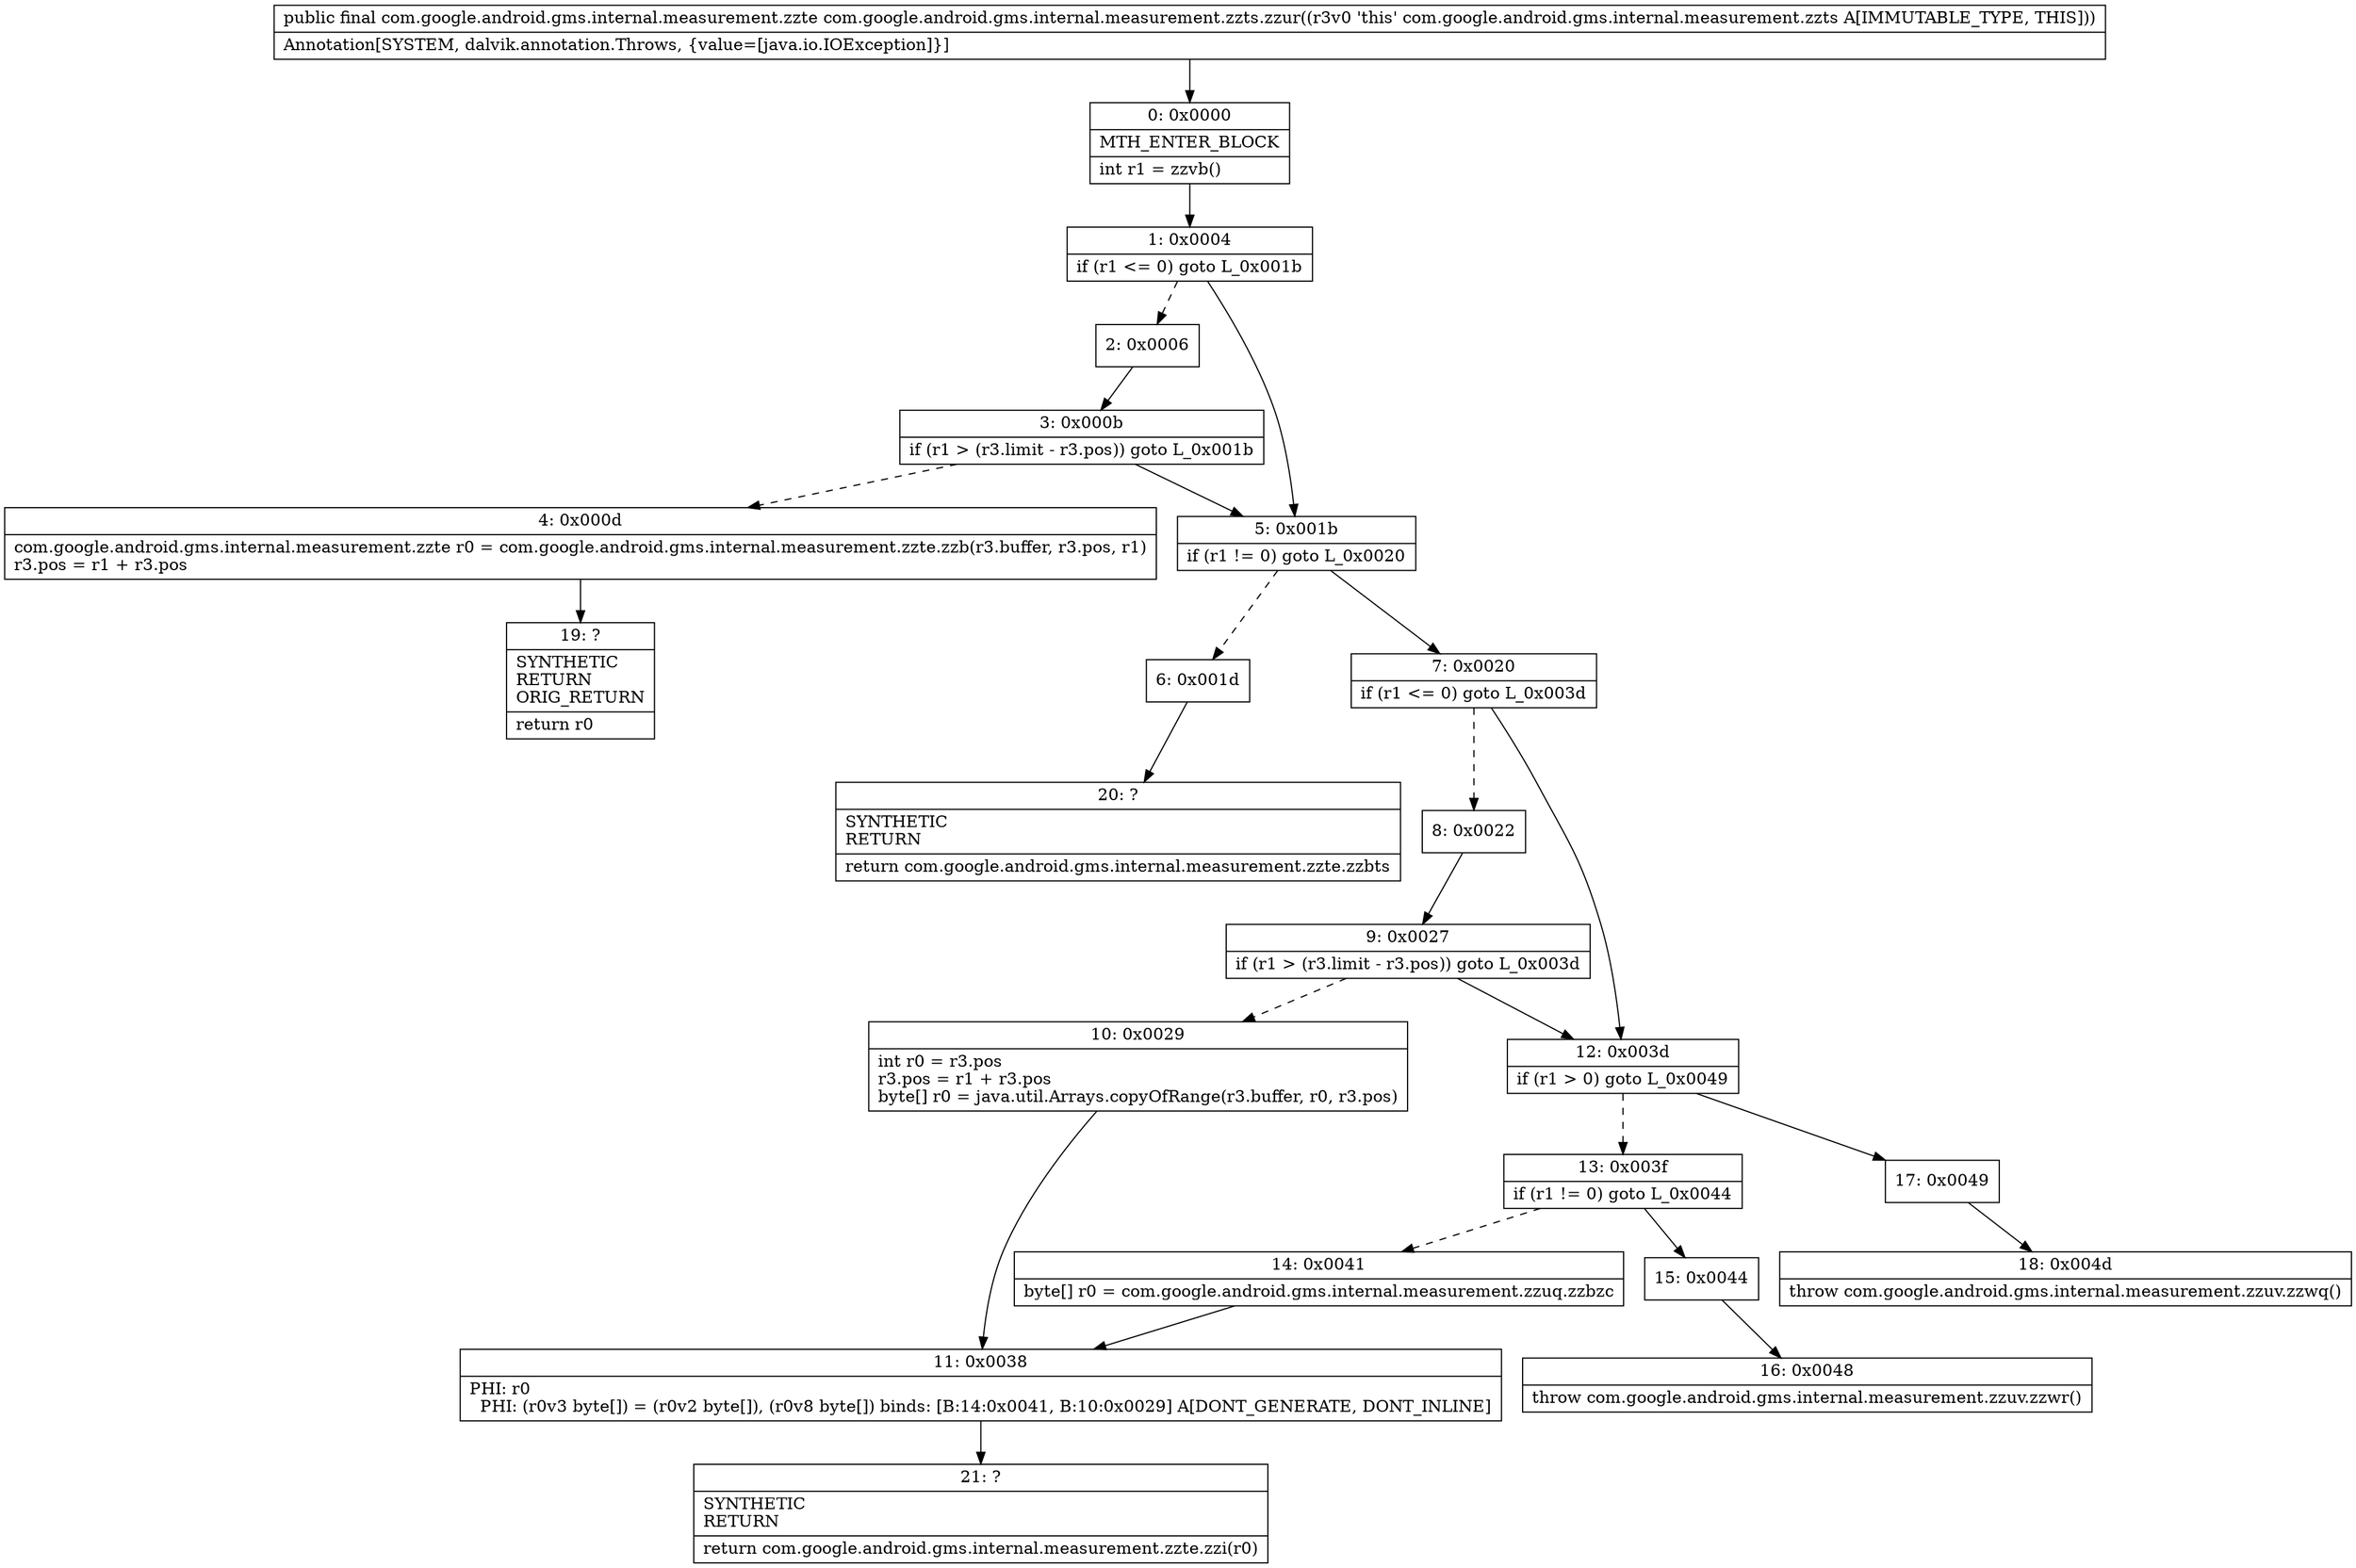digraph "CFG forcom.google.android.gms.internal.measurement.zzts.zzur()Lcom\/google\/android\/gms\/internal\/measurement\/zzte;" {
Node_0 [shape=record,label="{0\:\ 0x0000|MTH_ENTER_BLOCK\l|int r1 = zzvb()\l}"];
Node_1 [shape=record,label="{1\:\ 0x0004|if (r1 \<= 0) goto L_0x001b\l}"];
Node_2 [shape=record,label="{2\:\ 0x0006}"];
Node_3 [shape=record,label="{3\:\ 0x000b|if (r1 \> (r3.limit \- r3.pos)) goto L_0x001b\l}"];
Node_4 [shape=record,label="{4\:\ 0x000d|com.google.android.gms.internal.measurement.zzte r0 = com.google.android.gms.internal.measurement.zzte.zzb(r3.buffer, r3.pos, r1)\lr3.pos = r1 + r3.pos\l}"];
Node_5 [shape=record,label="{5\:\ 0x001b|if (r1 != 0) goto L_0x0020\l}"];
Node_6 [shape=record,label="{6\:\ 0x001d}"];
Node_7 [shape=record,label="{7\:\ 0x0020|if (r1 \<= 0) goto L_0x003d\l}"];
Node_8 [shape=record,label="{8\:\ 0x0022}"];
Node_9 [shape=record,label="{9\:\ 0x0027|if (r1 \> (r3.limit \- r3.pos)) goto L_0x003d\l}"];
Node_10 [shape=record,label="{10\:\ 0x0029|int r0 = r3.pos\lr3.pos = r1 + r3.pos\lbyte[] r0 = java.util.Arrays.copyOfRange(r3.buffer, r0, r3.pos)\l}"];
Node_11 [shape=record,label="{11\:\ 0x0038|PHI: r0 \l  PHI: (r0v3 byte[]) = (r0v2 byte[]), (r0v8 byte[]) binds: [B:14:0x0041, B:10:0x0029] A[DONT_GENERATE, DONT_INLINE]\l}"];
Node_12 [shape=record,label="{12\:\ 0x003d|if (r1 \> 0) goto L_0x0049\l}"];
Node_13 [shape=record,label="{13\:\ 0x003f|if (r1 != 0) goto L_0x0044\l}"];
Node_14 [shape=record,label="{14\:\ 0x0041|byte[] r0 = com.google.android.gms.internal.measurement.zzuq.zzbzc\l}"];
Node_15 [shape=record,label="{15\:\ 0x0044}"];
Node_16 [shape=record,label="{16\:\ 0x0048|throw com.google.android.gms.internal.measurement.zzuv.zzwr()\l}"];
Node_17 [shape=record,label="{17\:\ 0x0049}"];
Node_18 [shape=record,label="{18\:\ 0x004d|throw com.google.android.gms.internal.measurement.zzuv.zzwq()\l}"];
Node_19 [shape=record,label="{19\:\ ?|SYNTHETIC\lRETURN\lORIG_RETURN\l|return r0\l}"];
Node_20 [shape=record,label="{20\:\ ?|SYNTHETIC\lRETURN\l|return com.google.android.gms.internal.measurement.zzte.zzbts\l}"];
Node_21 [shape=record,label="{21\:\ ?|SYNTHETIC\lRETURN\l|return com.google.android.gms.internal.measurement.zzte.zzi(r0)\l}"];
MethodNode[shape=record,label="{public final com.google.android.gms.internal.measurement.zzte com.google.android.gms.internal.measurement.zzts.zzur((r3v0 'this' com.google.android.gms.internal.measurement.zzts A[IMMUTABLE_TYPE, THIS]))  | Annotation[SYSTEM, dalvik.annotation.Throws, \{value=[java.io.IOException]\}]\l}"];
MethodNode -> Node_0;
Node_0 -> Node_1;
Node_1 -> Node_2[style=dashed];
Node_1 -> Node_5;
Node_2 -> Node_3;
Node_3 -> Node_4[style=dashed];
Node_3 -> Node_5;
Node_4 -> Node_19;
Node_5 -> Node_6[style=dashed];
Node_5 -> Node_7;
Node_6 -> Node_20;
Node_7 -> Node_8[style=dashed];
Node_7 -> Node_12;
Node_8 -> Node_9;
Node_9 -> Node_10[style=dashed];
Node_9 -> Node_12;
Node_10 -> Node_11;
Node_11 -> Node_21;
Node_12 -> Node_13[style=dashed];
Node_12 -> Node_17;
Node_13 -> Node_14[style=dashed];
Node_13 -> Node_15;
Node_14 -> Node_11;
Node_15 -> Node_16;
Node_17 -> Node_18;
}

